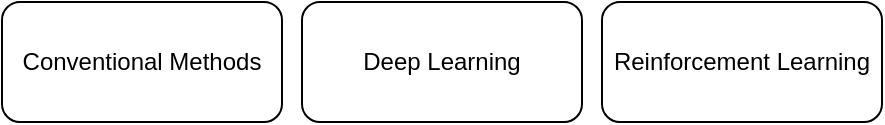 <mxfile version="24.6.4" type="device">
  <diagram name="Page-1" id="YD9YNO3W3kEjFjg9zSt1">
    <mxGraphModel dx="683" dy="351" grid="1" gridSize="10" guides="1" tooltips="1" connect="1" arrows="1" fold="1" page="1" pageScale="1" pageWidth="850" pageHeight="1100" math="0" shadow="0">
      <root>
        <mxCell id="0" />
        <mxCell id="1" parent="0" />
        <mxCell id="6h_jf9M55JEFoOA6feOM-1" value="Conventional Methods" style="rounded=1;whiteSpace=wrap;html=1;" vertex="1" parent="1">
          <mxGeometry x="50" y="70" width="140" height="60" as="geometry" />
        </mxCell>
        <mxCell id="6h_jf9M55JEFoOA6feOM-2" value="Deep Learning" style="rounded=1;whiteSpace=wrap;html=1;" vertex="1" parent="1">
          <mxGeometry x="200" y="70" width="140" height="60" as="geometry" />
        </mxCell>
        <mxCell id="6h_jf9M55JEFoOA6feOM-3" value="Reinforcement Learning" style="rounded=1;whiteSpace=wrap;html=1;" vertex="1" parent="1">
          <mxGeometry x="350" y="70" width="140" height="60" as="geometry" />
        </mxCell>
      </root>
    </mxGraphModel>
  </diagram>
</mxfile>
